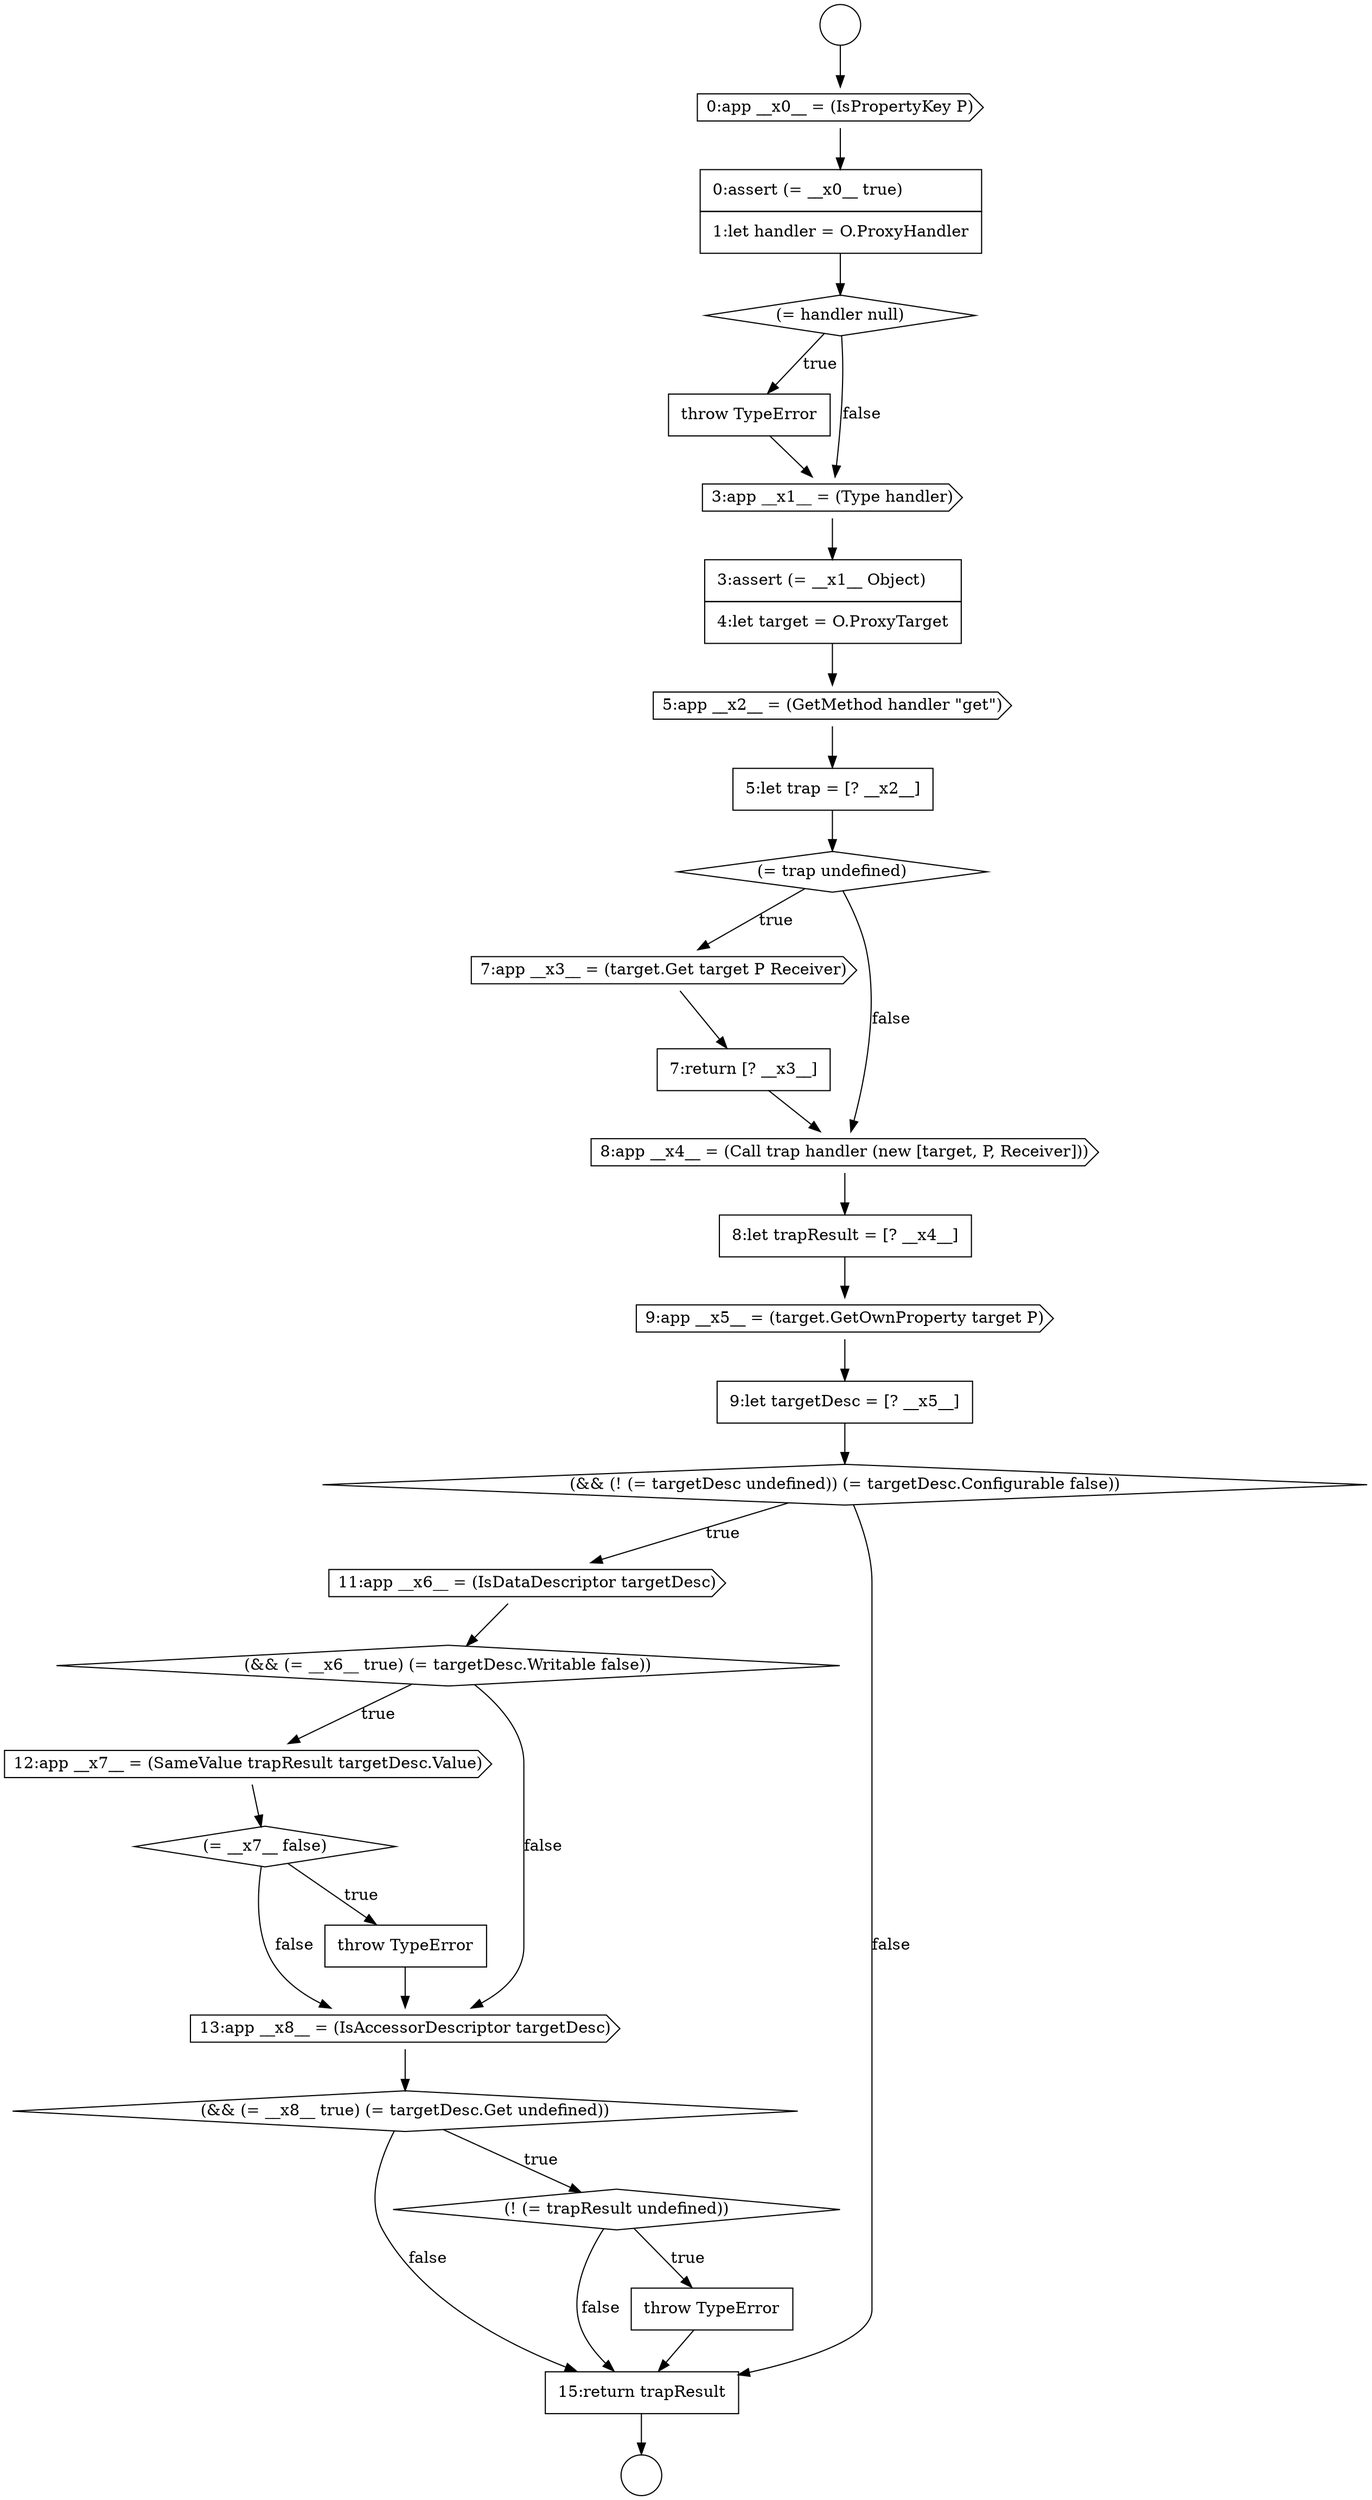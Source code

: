 digraph {
  node3053 [shape=cds, label=<<font color="black">0:app __x0__ = (IsPropertyKey P)</font>> color="black" fillcolor="white" style=filled]
  node3072 [shape=diamond, label=<<font color="black">(= __x7__ false)</font>> color="black" fillcolor="white" style=filled]
  node3061 [shape=diamond, label=<<font color="black">(= trap undefined)</font>> color="black" fillcolor="white" style=filled]
  node3075 [shape=diamond, label=<<font color="black">(&amp;&amp; (= __x8__ true) (= targetDesc.Get undefined))</font>> color="black" fillcolor="white" style=filled]
  node3068 [shape=diamond, label=<<font color="black">(&amp;&amp; (! (= targetDesc undefined)) (= targetDesc.Configurable false))</font>> color="black" fillcolor="white" style=filled]
  node3054 [shape=none, margin=0, label=<<font color="black">
    <table border="0" cellborder="1" cellspacing="0" cellpadding="10">
      <tr><td align="left">0:assert (= __x0__ true)</td></tr>
      <tr><td align="left">1:let handler = O.ProxyHandler</td></tr>
    </table>
  </font>> color="black" fillcolor="white" style=filled]
  node3069 [shape=cds, label=<<font color="black">11:app __x6__ = (IsDataDescriptor targetDesc)</font>> color="black" fillcolor="white" style=filled]
  node3065 [shape=none, margin=0, label=<<font color="black">
    <table border="0" cellborder="1" cellspacing="0" cellpadding="10">
      <tr><td align="left">8:let trapResult = [? __x4__]</td></tr>
    </table>
  </font>> color="black" fillcolor="white" style=filled]
  node3070 [shape=diamond, label=<<font color="black">(&amp;&amp; (= __x6__ true) (= targetDesc.Writable false))</font>> color="black" fillcolor="white" style=filled]
  node3066 [shape=cds, label=<<font color="black">9:app __x5__ = (target.GetOwnProperty target P)</font>> color="black" fillcolor="white" style=filled]
  node3058 [shape=none, margin=0, label=<<font color="black">
    <table border="0" cellborder="1" cellspacing="0" cellpadding="10">
      <tr><td align="left">3:assert (= __x1__ Object)</td></tr>
      <tr><td align="left">4:let target = O.ProxyTarget</td></tr>
    </table>
  </font>> color="black" fillcolor="white" style=filled]
  node3063 [shape=none, margin=0, label=<<font color="black">
    <table border="0" cellborder="1" cellspacing="0" cellpadding="10">
      <tr><td align="left">7:return [? __x3__]</td></tr>
    </table>
  </font>> color="black" fillcolor="white" style=filled]
  node3071 [shape=cds, label=<<font color="black">12:app __x7__ = (SameValue trapResult targetDesc.Value)</font>> color="black" fillcolor="white" style=filled]
  node3062 [shape=cds, label=<<font color="black">7:app __x3__ = (target.Get target P Receiver)</font>> color="black" fillcolor="white" style=filled]
  node3052 [shape=circle label=" " color="black" fillcolor="white" style=filled]
  node3078 [shape=none, margin=0, label=<<font color="black">
    <table border="0" cellborder="1" cellspacing="0" cellpadding="10">
      <tr><td align="left">15:return trapResult</td></tr>
    </table>
  </font>> color="black" fillcolor="white" style=filled]
  node3060 [shape=none, margin=0, label=<<font color="black">
    <table border="0" cellborder="1" cellspacing="0" cellpadding="10">
      <tr><td align="left">5:let trap = [? __x2__]</td></tr>
    </table>
  </font>> color="black" fillcolor="white" style=filled]
  node3059 [shape=cds, label=<<font color="black">5:app __x2__ = (GetMethod handler &quot;get&quot;)</font>> color="black" fillcolor="white" style=filled]
  node3064 [shape=cds, label=<<font color="black">8:app __x4__ = (Call trap handler (new [target, P, Receiver]))</font>> color="black" fillcolor="white" style=filled]
  node3074 [shape=cds, label=<<font color="black">13:app __x8__ = (IsAccessorDescriptor targetDesc)</font>> color="black" fillcolor="white" style=filled]
  node3051 [shape=circle label=" " color="black" fillcolor="white" style=filled]
  node3077 [shape=none, margin=0, label=<<font color="black">
    <table border="0" cellborder="1" cellspacing="0" cellpadding="10">
      <tr><td align="left">throw TypeError</td></tr>
    </table>
  </font>> color="black" fillcolor="white" style=filled]
  node3055 [shape=diamond, label=<<font color="black">(= handler null)</font>> color="black" fillcolor="white" style=filled]
  node3073 [shape=none, margin=0, label=<<font color="black">
    <table border="0" cellborder="1" cellspacing="0" cellpadding="10">
      <tr><td align="left">throw TypeError</td></tr>
    </table>
  </font>> color="black" fillcolor="white" style=filled]
  node3067 [shape=none, margin=0, label=<<font color="black">
    <table border="0" cellborder="1" cellspacing="0" cellpadding="10">
      <tr><td align="left">9:let targetDesc = [? __x5__]</td></tr>
    </table>
  </font>> color="black" fillcolor="white" style=filled]
  node3056 [shape=none, margin=0, label=<<font color="black">
    <table border="0" cellborder="1" cellspacing="0" cellpadding="10">
      <tr><td align="left">throw TypeError</td></tr>
    </table>
  </font>> color="black" fillcolor="white" style=filled]
  node3057 [shape=cds, label=<<font color="black">3:app __x1__ = (Type handler)</font>> color="black" fillcolor="white" style=filled]
  node3076 [shape=diamond, label=<<font color="black">(! (= trapResult undefined))</font>> color="black" fillcolor="white" style=filled]
  node3069 -> node3070 [ color="black"]
  node3064 -> node3065 [ color="black"]
  node3059 -> node3060 [ color="black"]
  node3051 -> node3053 [ color="black"]
  node3056 -> node3057 [ color="black"]
  node3067 -> node3068 [ color="black"]
  node3075 -> node3076 [label=<<font color="black">true</font>> color="black"]
  node3075 -> node3078 [label=<<font color="black">false</font>> color="black"]
  node3068 -> node3069 [label=<<font color="black">true</font>> color="black"]
  node3068 -> node3078 [label=<<font color="black">false</font>> color="black"]
  node3058 -> node3059 [ color="black"]
  node3063 -> node3064 [ color="black"]
  node3077 -> node3078 [ color="black"]
  node3055 -> node3056 [label=<<font color="black">true</font>> color="black"]
  node3055 -> node3057 [label=<<font color="black">false</font>> color="black"]
  node3078 -> node3052 [ color="black"]
  node3054 -> node3055 [ color="black"]
  node3066 -> node3067 [ color="black"]
  node3074 -> node3075 [ color="black"]
  node3060 -> node3061 [ color="black"]
  node3076 -> node3077 [label=<<font color="black">true</font>> color="black"]
  node3076 -> node3078 [label=<<font color="black">false</font>> color="black"]
  node3070 -> node3071 [label=<<font color="black">true</font>> color="black"]
  node3070 -> node3074 [label=<<font color="black">false</font>> color="black"]
  node3065 -> node3066 [ color="black"]
  node3062 -> node3063 [ color="black"]
  node3073 -> node3074 [ color="black"]
  node3053 -> node3054 [ color="black"]
  node3061 -> node3062 [label=<<font color="black">true</font>> color="black"]
  node3061 -> node3064 [label=<<font color="black">false</font>> color="black"]
  node3057 -> node3058 [ color="black"]
  node3072 -> node3073 [label=<<font color="black">true</font>> color="black"]
  node3072 -> node3074 [label=<<font color="black">false</font>> color="black"]
  node3071 -> node3072 [ color="black"]
}
